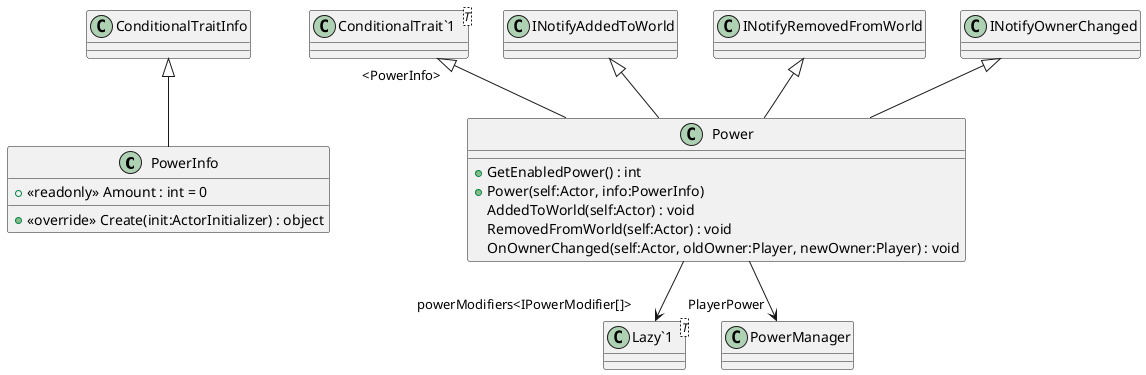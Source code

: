 @startuml
class PowerInfo {
    + <<readonly>> Amount : int = 0
    + <<override>> Create(init:ActorInitializer) : object
}
class Power {
    + GetEnabledPower() : int
    + Power(self:Actor, info:PowerInfo)
    AddedToWorld(self:Actor) : void
    RemovedFromWorld(self:Actor) : void
    OnOwnerChanged(self:Actor, oldOwner:Player, newOwner:Player) : void
}
class "ConditionalTrait`1"<T> {
}
class "Lazy`1"<T> {
}
ConditionalTraitInfo <|-- PowerInfo
"ConditionalTrait`1" "<PowerInfo>" <|-- Power
INotifyAddedToWorld <|-- Power
INotifyRemovedFromWorld <|-- Power
INotifyOwnerChanged <|-- Power
Power --> "powerModifiers<IPowerModifier[]>" "Lazy`1"
Power --> "PlayerPower" PowerManager
@enduml
